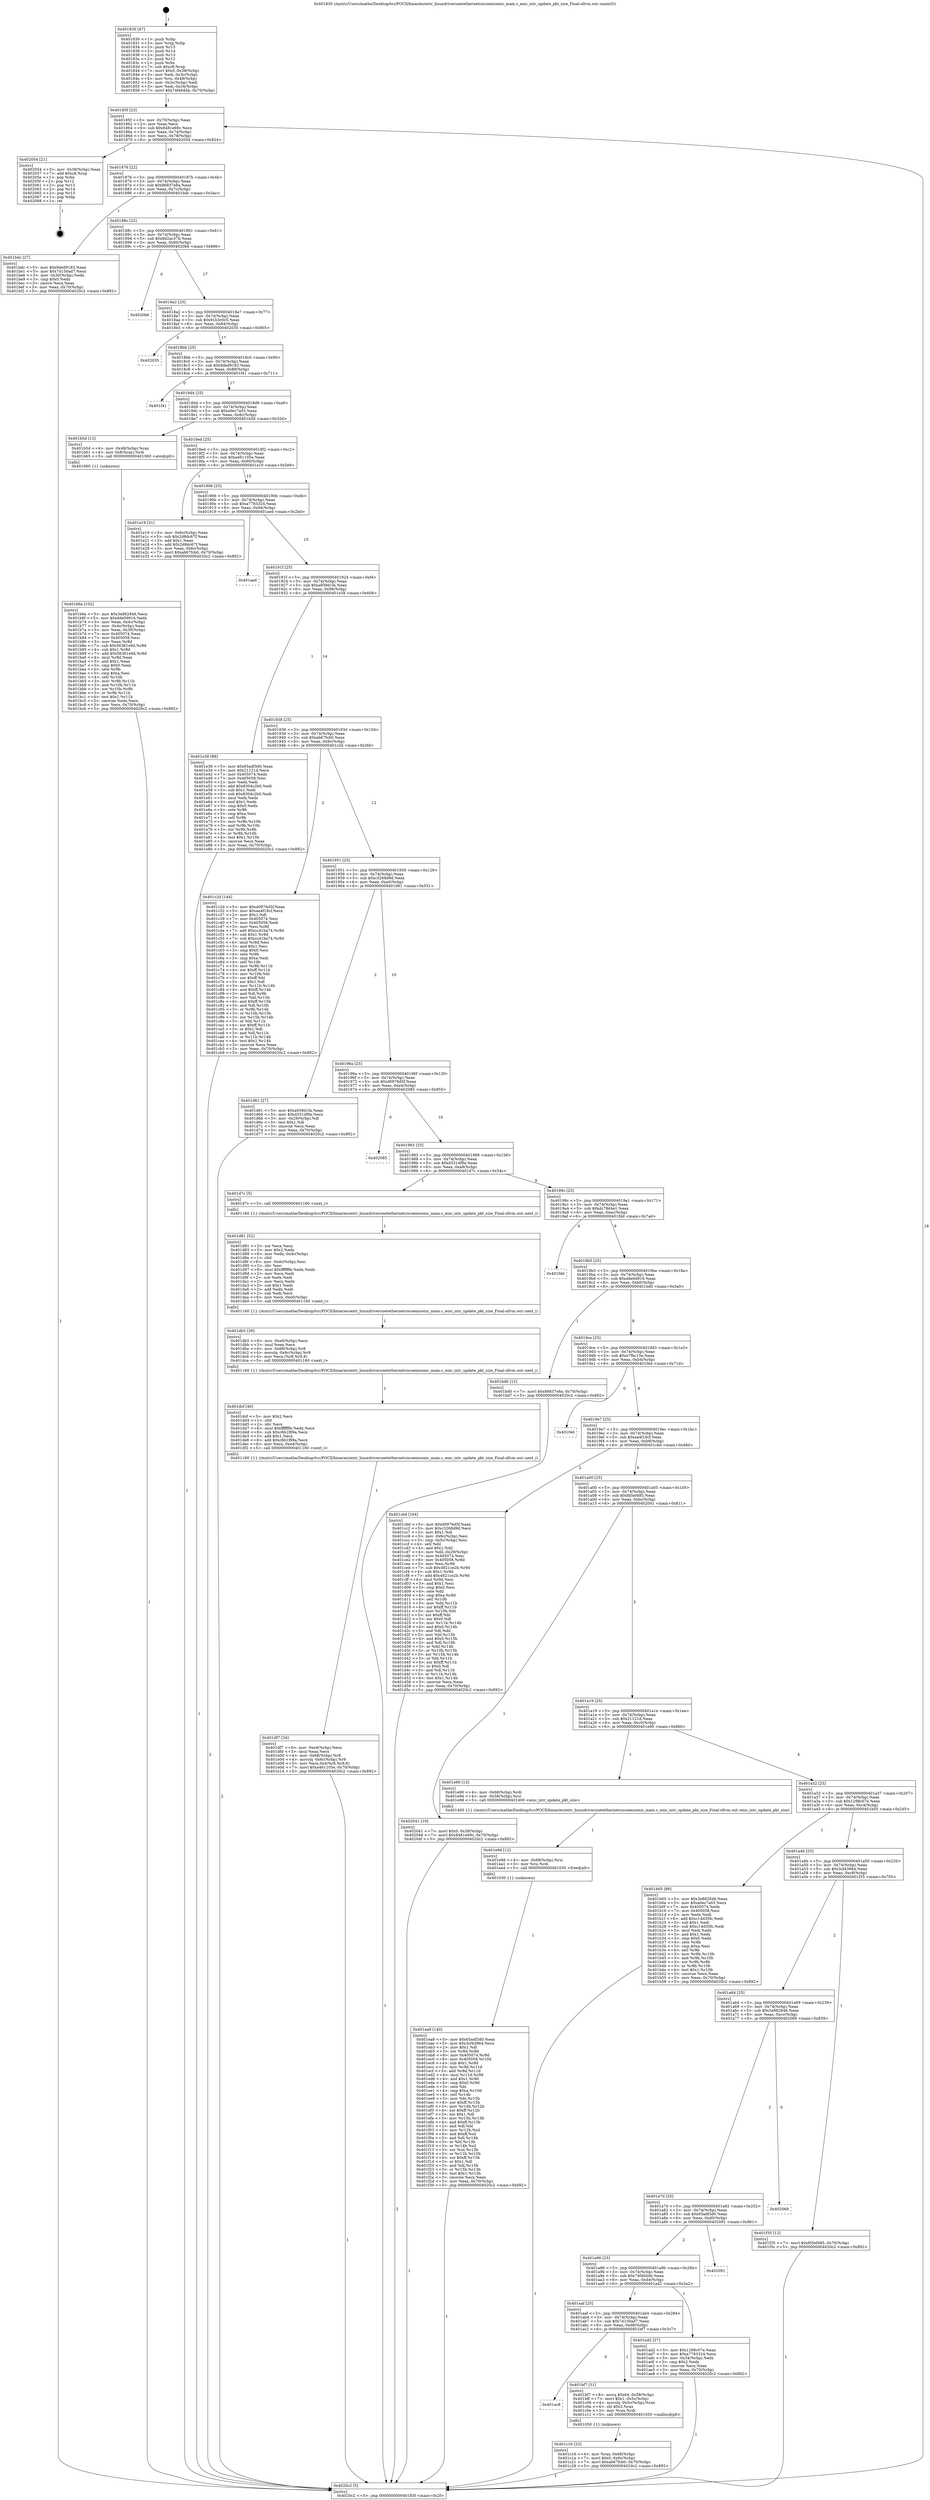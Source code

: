 digraph "0x401830" {
  label = "0x401830 (/mnt/c/Users/mathe/Desktop/tcc/POCII/binaries/extr_linuxdriversnetethernetciscoenicenic_main.c_enic_intr_update_pkt_size_Final-ollvm.out::main(0))"
  labelloc = "t"
  node[shape=record]

  Entry [label="",width=0.3,height=0.3,shape=circle,fillcolor=black,style=filled]
  "0x40185f" [label="{
     0x40185f [23]\l
     | [instrs]\l
     &nbsp;&nbsp;0x40185f \<+3\>: mov -0x70(%rbp),%eax\l
     &nbsp;&nbsp;0x401862 \<+2\>: mov %eax,%ecx\l
     &nbsp;&nbsp;0x401864 \<+6\>: sub $0x8481e69c,%ecx\l
     &nbsp;&nbsp;0x40186a \<+3\>: mov %eax,-0x74(%rbp)\l
     &nbsp;&nbsp;0x40186d \<+3\>: mov %ecx,-0x78(%rbp)\l
     &nbsp;&nbsp;0x401870 \<+6\>: je 0000000000402054 \<main+0x824\>\l
  }"]
  "0x402054" [label="{
     0x402054 [21]\l
     | [instrs]\l
     &nbsp;&nbsp;0x402054 \<+3\>: mov -0x38(%rbp),%eax\l
     &nbsp;&nbsp;0x402057 \<+7\>: add $0xc8,%rsp\l
     &nbsp;&nbsp;0x40205e \<+1\>: pop %rbx\l
     &nbsp;&nbsp;0x40205f \<+2\>: pop %r12\l
     &nbsp;&nbsp;0x402061 \<+2\>: pop %r13\l
     &nbsp;&nbsp;0x402063 \<+2\>: pop %r14\l
     &nbsp;&nbsp;0x402065 \<+2\>: pop %r15\l
     &nbsp;&nbsp;0x402067 \<+1\>: pop %rbp\l
     &nbsp;&nbsp;0x402068 \<+1\>: ret\l
  }"]
  "0x401876" [label="{
     0x401876 [22]\l
     | [instrs]\l
     &nbsp;&nbsp;0x401876 \<+5\>: jmp 000000000040187b \<main+0x4b\>\l
     &nbsp;&nbsp;0x40187b \<+3\>: mov -0x74(%rbp),%eax\l
     &nbsp;&nbsp;0x40187e \<+5\>: sub $0x86837e8a,%eax\l
     &nbsp;&nbsp;0x401883 \<+3\>: mov %eax,-0x7c(%rbp)\l
     &nbsp;&nbsp;0x401886 \<+6\>: je 0000000000401bdc \<main+0x3ac\>\l
  }"]
  Exit [label="",width=0.3,height=0.3,shape=circle,fillcolor=black,style=filled,peripheries=2]
  "0x401bdc" [label="{
     0x401bdc [27]\l
     | [instrs]\l
     &nbsp;&nbsp;0x401bdc \<+5\>: mov $0x9ded9183,%eax\l
     &nbsp;&nbsp;0x401be1 \<+5\>: mov $0x7d150ad7,%ecx\l
     &nbsp;&nbsp;0x401be6 \<+3\>: mov -0x30(%rbp),%edx\l
     &nbsp;&nbsp;0x401be9 \<+3\>: cmp $0x0,%edx\l
     &nbsp;&nbsp;0x401bec \<+3\>: cmove %ecx,%eax\l
     &nbsp;&nbsp;0x401bef \<+3\>: mov %eax,-0x70(%rbp)\l
     &nbsp;&nbsp;0x401bf2 \<+5\>: jmp 00000000004020c2 \<main+0x892\>\l
  }"]
  "0x40188c" [label="{
     0x40188c [22]\l
     | [instrs]\l
     &nbsp;&nbsp;0x40188c \<+5\>: jmp 0000000000401891 \<main+0x61\>\l
     &nbsp;&nbsp;0x401891 \<+3\>: mov -0x74(%rbp),%eax\l
     &nbsp;&nbsp;0x401894 \<+5\>: sub $0x8d2ac37b,%eax\l
     &nbsp;&nbsp;0x401899 \<+3\>: mov %eax,-0x80(%rbp)\l
     &nbsp;&nbsp;0x40189c \<+6\>: je 00000000004020b6 \<main+0x886\>\l
  }"]
  "0x401ea9" [label="{
     0x401ea9 [140]\l
     | [instrs]\l
     &nbsp;&nbsp;0x401ea9 \<+5\>: mov $0x65adf3d0,%eax\l
     &nbsp;&nbsp;0x401eae \<+5\>: mov $0x3cf43964,%ecx\l
     &nbsp;&nbsp;0x401eb3 \<+2\>: mov $0x1,%dl\l
     &nbsp;&nbsp;0x401eb5 \<+3\>: xor %r8d,%r8d\l
     &nbsp;&nbsp;0x401eb8 \<+8\>: mov 0x405074,%r9d\l
     &nbsp;&nbsp;0x401ec0 \<+8\>: mov 0x405058,%r10d\l
     &nbsp;&nbsp;0x401ec8 \<+4\>: sub $0x1,%r8d\l
     &nbsp;&nbsp;0x401ecc \<+3\>: mov %r9d,%r11d\l
     &nbsp;&nbsp;0x401ecf \<+3\>: add %r8d,%r11d\l
     &nbsp;&nbsp;0x401ed2 \<+4\>: imul %r11d,%r9d\l
     &nbsp;&nbsp;0x401ed6 \<+4\>: and $0x1,%r9d\l
     &nbsp;&nbsp;0x401eda \<+4\>: cmp $0x0,%r9d\l
     &nbsp;&nbsp;0x401ede \<+3\>: sete %bl\l
     &nbsp;&nbsp;0x401ee1 \<+4\>: cmp $0xa,%r10d\l
     &nbsp;&nbsp;0x401ee5 \<+4\>: setl %r14b\l
     &nbsp;&nbsp;0x401ee9 \<+3\>: mov %bl,%r15b\l
     &nbsp;&nbsp;0x401eec \<+4\>: xor $0xff,%r15b\l
     &nbsp;&nbsp;0x401ef0 \<+3\>: mov %r14b,%r12b\l
     &nbsp;&nbsp;0x401ef3 \<+4\>: xor $0xff,%r12b\l
     &nbsp;&nbsp;0x401ef7 \<+3\>: xor $0x1,%dl\l
     &nbsp;&nbsp;0x401efa \<+3\>: mov %r15b,%r13b\l
     &nbsp;&nbsp;0x401efd \<+4\>: and $0xff,%r13b\l
     &nbsp;&nbsp;0x401f01 \<+2\>: and %dl,%bl\l
     &nbsp;&nbsp;0x401f03 \<+3\>: mov %r12b,%sil\l
     &nbsp;&nbsp;0x401f06 \<+4\>: and $0xff,%sil\l
     &nbsp;&nbsp;0x401f0a \<+3\>: and %dl,%r14b\l
     &nbsp;&nbsp;0x401f0d \<+3\>: or %bl,%r13b\l
     &nbsp;&nbsp;0x401f10 \<+3\>: or %r14b,%sil\l
     &nbsp;&nbsp;0x401f13 \<+3\>: xor %sil,%r13b\l
     &nbsp;&nbsp;0x401f16 \<+3\>: or %r12b,%r15b\l
     &nbsp;&nbsp;0x401f19 \<+4\>: xor $0xff,%r15b\l
     &nbsp;&nbsp;0x401f1d \<+3\>: or $0x1,%dl\l
     &nbsp;&nbsp;0x401f20 \<+3\>: and %dl,%r15b\l
     &nbsp;&nbsp;0x401f23 \<+3\>: or %r15b,%r13b\l
     &nbsp;&nbsp;0x401f26 \<+4\>: test $0x1,%r13b\l
     &nbsp;&nbsp;0x401f2a \<+3\>: cmovne %ecx,%eax\l
     &nbsp;&nbsp;0x401f2d \<+3\>: mov %eax,-0x70(%rbp)\l
     &nbsp;&nbsp;0x401f30 \<+5\>: jmp 00000000004020c2 \<main+0x892\>\l
  }"]
  "0x4020b6" [label="{
     0x4020b6\l
  }", style=dashed]
  "0x4018a2" [label="{
     0x4018a2 [25]\l
     | [instrs]\l
     &nbsp;&nbsp;0x4018a2 \<+5\>: jmp 00000000004018a7 \<main+0x77\>\l
     &nbsp;&nbsp;0x4018a7 \<+3\>: mov -0x74(%rbp),%eax\l
     &nbsp;&nbsp;0x4018aa \<+5\>: sub $0x91b3c0c5,%eax\l
     &nbsp;&nbsp;0x4018af \<+6\>: mov %eax,-0x84(%rbp)\l
     &nbsp;&nbsp;0x4018b5 \<+6\>: je 0000000000402035 \<main+0x805\>\l
  }"]
  "0x401e9d" [label="{
     0x401e9d [12]\l
     | [instrs]\l
     &nbsp;&nbsp;0x401e9d \<+4\>: mov -0x68(%rbp),%rsi\l
     &nbsp;&nbsp;0x401ea1 \<+3\>: mov %rsi,%rdi\l
     &nbsp;&nbsp;0x401ea4 \<+5\>: call 0000000000401030 \<free@plt\>\l
     | [calls]\l
     &nbsp;&nbsp;0x401030 \{1\} (unknown)\l
  }"]
  "0x402035" [label="{
     0x402035\l
  }", style=dashed]
  "0x4018bb" [label="{
     0x4018bb [25]\l
     | [instrs]\l
     &nbsp;&nbsp;0x4018bb \<+5\>: jmp 00000000004018c0 \<main+0x90\>\l
     &nbsp;&nbsp;0x4018c0 \<+3\>: mov -0x74(%rbp),%eax\l
     &nbsp;&nbsp;0x4018c3 \<+5\>: sub $0x9ded9183,%eax\l
     &nbsp;&nbsp;0x4018c8 \<+6\>: mov %eax,-0x88(%rbp)\l
     &nbsp;&nbsp;0x4018ce \<+6\>: je 0000000000401f41 \<main+0x711\>\l
  }"]
  "0x401df7" [label="{
     0x401df7 [34]\l
     | [instrs]\l
     &nbsp;&nbsp;0x401df7 \<+6\>: mov -0xe4(%rbp),%ecx\l
     &nbsp;&nbsp;0x401dfd \<+3\>: imul %eax,%ecx\l
     &nbsp;&nbsp;0x401e00 \<+4\>: mov -0x68(%rbp),%r8\l
     &nbsp;&nbsp;0x401e04 \<+4\>: movslq -0x6c(%rbp),%r9\l
     &nbsp;&nbsp;0x401e08 \<+5\>: mov %ecx,0x4(%r8,%r9,8)\l
     &nbsp;&nbsp;0x401e0d \<+7\>: movl $0xa461105e,-0x70(%rbp)\l
     &nbsp;&nbsp;0x401e14 \<+5\>: jmp 00000000004020c2 \<main+0x892\>\l
  }"]
  "0x401f41" [label="{
     0x401f41\l
  }", style=dashed]
  "0x4018d4" [label="{
     0x4018d4 [25]\l
     | [instrs]\l
     &nbsp;&nbsp;0x4018d4 \<+5\>: jmp 00000000004018d9 \<main+0xa9\>\l
     &nbsp;&nbsp;0x4018d9 \<+3\>: mov -0x74(%rbp),%eax\l
     &nbsp;&nbsp;0x4018dc \<+5\>: sub $0xa0ec7a03,%eax\l
     &nbsp;&nbsp;0x4018e1 \<+6\>: mov %eax,-0x8c(%rbp)\l
     &nbsp;&nbsp;0x4018e7 \<+6\>: je 0000000000401b5d \<main+0x32d\>\l
  }"]
  "0x401dcf" [label="{
     0x401dcf [40]\l
     | [instrs]\l
     &nbsp;&nbsp;0x401dcf \<+5\>: mov $0x2,%ecx\l
     &nbsp;&nbsp;0x401dd4 \<+1\>: cltd\l
     &nbsp;&nbsp;0x401dd5 \<+2\>: idiv %ecx\l
     &nbsp;&nbsp;0x401dd7 \<+6\>: imul $0xfffffffe,%edx,%ecx\l
     &nbsp;&nbsp;0x401ddd \<+6\>: sub $0xc6b1f89a,%ecx\l
     &nbsp;&nbsp;0x401de3 \<+3\>: add $0x1,%ecx\l
     &nbsp;&nbsp;0x401de6 \<+6\>: add $0xc6b1f89a,%ecx\l
     &nbsp;&nbsp;0x401dec \<+6\>: mov %ecx,-0xe4(%rbp)\l
     &nbsp;&nbsp;0x401df2 \<+5\>: call 0000000000401160 \<next_i\>\l
     | [calls]\l
     &nbsp;&nbsp;0x401160 \{1\} (/mnt/c/Users/mathe/Desktop/tcc/POCII/binaries/extr_linuxdriversnetethernetciscoenicenic_main.c_enic_intr_update_pkt_size_Final-ollvm.out::next_i)\l
  }"]
  "0x401b5d" [label="{
     0x401b5d [13]\l
     | [instrs]\l
     &nbsp;&nbsp;0x401b5d \<+4\>: mov -0x48(%rbp),%rax\l
     &nbsp;&nbsp;0x401b61 \<+4\>: mov 0x8(%rax),%rdi\l
     &nbsp;&nbsp;0x401b65 \<+5\>: call 0000000000401060 \<atoi@plt\>\l
     | [calls]\l
     &nbsp;&nbsp;0x401060 \{1\} (unknown)\l
  }"]
  "0x4018ed" [label="{
     0x4018ed [25]\l
     | [instrs]\l
     &nbsp;&nbsp;0x4018ed \<+5\>: jmp 00000000004018f2 \<main+0xc2\>\l
     &nbsp;&nbsp;0x4018f2 \<+3\>: mov -0x74(%rbp),%eax\l
     &nbsp;&nbsp;0x4018f5 \<+5\>: sub $0xa461105e,%eax\l
     &nbsp;&nbsp;0x4018fa \<+6\>: mov %eax,-0x90(%rbp)\l
     &nbsp;&nbsp;0x401900 \<+6\>: je 0000000000401e19 \<main+0x5e9\>\l
  }"]
  "0x401db5" [label="{
     0x401db5 [26]\l
     | [instrs]\l
     &nbsp;&nbsp;0x401db5 \<+6\>: mov -0xe0(%rbp),%ecx\l
     &nbsp;&nbsp;0x401dbb \<+3\>: imul %eax,%ecx\l
     &nbsp;&nbsp;0x401dbe \<+4\>: mov -0x68(%rbp),%r8\l
     &nbsp;&nbsp;0x401dc2 \<+4\>: movslq -0x6c(%rbp),%r9\l
     &nbsp;&nbsp;0x401dc6 \<+4\>: mov %ecx,(%r8,%r9,8)\l
     &nbsp;&nbsp;0x401dca \<+5\>: call 0000000000401160 \<next_i\>\l
     | [calls]\l
     &nbsp;&nbsp;0x401160 \{1\} (/mnt/c/Users/mathe/Desktop/tcc/POCII/binaries/extr_linuxdriversnetethernetciscoenicenic_main.c_enic_intr_update_pkt_size_Final-ollvm.out::next_i)\l
  }"]
  "0x401e19" [label="{
     0x401e19 [31]\l
     | [instrs]\l
     &nbsp;&nbsp;0x401e19 \<+3\>: mov -0x6c(%rbp),%eax\l
     &nbsp;&nbsp;0x401e1c \<+5\>: sub $0x2d8dc67f,%eax\l
     &nbsp;&nbsp;0x401e21 \<+3\>: add $0x1,%eax\l
     &nbsp;&nbsp;0x401e24 \<+5\>: add $0x2d8dc67f,%eax\l
     &nbsp;&nbsp;0x401e29 \<+3\>: mov %eax,-0x6c(%rbp)\l
     &nbsp;&nbsp;0x401e2c \<+7\>: movl $0xab67fcb0,-0x70(%rbp)\l
     &nbsp;&nbsp;0x401e33 \<+5\>: jmp 00000000004020c2 \<main+0x892\>\l
  }"]
  "0x401906" [label="{
     0x401906 [25]\l
     | [instrs]\l
     &nbsp;&nbsp;0x401906 \<+5\>: jmp 000000000040190b \<main+0xdb\>\l
     &nbsp;&nbsp;0x40190b \<+3\>: mov -0x74(%rbp),%eax\l
     &nbsp;&nbsp;0x40190e \<+5\>: sub $0xa7783324,%eax\l
     &nbsp;&nbsp;0x401913 \<+6\>: mov %eax,-0x94(%rbp)\l
     &nbsp;&nbsp;0x401919 \<+6\>: je 0000000000401aed \<main+0x2bd\>\l
  }"]
  "0x401d81" [label="{
     0x401d81 [52]\l
     | [instrs]\l
     &nbsp;&nbsp;0x401d81 \<+2\>: xor %ecx,%ecx\l
     &nbsp;&nbsp;0x401d83 \<+5\>: mov $0x2,%edx\l
     &nbsp;&nbsp;0x401d88 \<+6\>: mov %edx,-0xdc(%rbp)\l
     &nbsp;&nbsp;0x401d8e \<+1\>: cltd\l
     &nbsp;&nbsp;0x401d8f \<+6\>: mov -0xdc(%rbp),%esi\l
     &nbsp;&nbsp;0x401d95 \<+2\>: idiv %esi\l
     &nbsp;&nbsp;0x401d97 \<+6\>: imul $0xfffffffe,%edx,%edx\l
     &nbsp;&nbsp;0x401d9d \<+2\>: mov %ecx,%edi\l
     &nbsp;&nbsp;0x401d9f \<+2\>: sub %edx,%edi\l
     &nbsp;&nbsp;0x401da1 \<+2\>: mov %ecx,%edx\l
     &nbsp;&nbsp;0x401da3 \<+3\>: sub $0x1,%edx\l
     &nbsp;&nbsp;0x401da6 \<+2\>: add %edx,%edi\l
     &nbsp;&nbsp;0x401da8 \<+2\>: sub %edi,%ecx\l
     &nbsp;&nbsp;0x401daa \<+6\>: mov %ecx,-0xe0(%rbp)\l
     &nbsp;&nbsp;0x401db0 \<+5\>: call 0000000000401160 \<next_i\>\l
     | [calls]\l
     &nbsp;&nbsp;0x401160 \{1\} (/mnt/c/Users/mathe/Desktop/tcc/POCII/binaries/extr_linuxdriversnetethernetciscoenicenic_main.c_enic_intr_update_pkt_size_Final-ollvm.out::next_i)\l
  }"]
  "0x401aed" [label="{
     0x401aed\l
  }", style=dashed]
  "0x40191f" [label="{
     0x40191f [25]\l
     | [instrs]\l
     &nbsp;&nbsp;0x40191f \<+5\>: jmp 0000000000401924 \<main+0xf4\>\l
     &nbsp;&nbsp;0x401924 \<+3\>: mov -0x74(%rbp),%eax\l
     &nbsp;&nbsp;0x401927 \<+5\>: sub $0xa939d1fa,%eax\l
     &nbsp;&nbsp;0x40192c \<+6\>: mov %eax,-0x98(%rbp)\l
     &nbsp;&nbsp;0x401932 \<+6\>: je 0000000000401e38 \<main+0x608\>\l
  }"]
  "0x401c16" [label="{
     0x401c16 [23]\l
     | [instrs]\l
     &nbsp;&nbsp;0x401c16 \<+4\>: mov %rax,-0x68(%rbp)\l
     &nbsp;&nbsp;0x401c1a \<+7\>: movl $0x0,-0x6c(%rbp)\l
     &nbsp;&nbsp;0x401c21 \<+7\>: movl $0xab67fcb0,-0x70(%rbp)\l
     &nbsp;&nbsp;0x401c28 \<+5\>: jmp 00000000004020c2 \<main+0x892\>\l
  }"]
  "0x401e38" [label="{
     0x401e38 [88]\l
     | [instrs]\l
     &nbsp;&nbsp;0x401e38 \<+5\>: mov $0x65adf3d0,%eax\l
     &nbsp;&nbsp;0x401e3d \<+5\>: mov $0x21121d,%ecx\l
     &nbsp;&nbsp;0x401e42 \<+7\>: mov 0x405074,%edx\l
     &nbsp;&nbsp;0x401e49 \<+7\>: mov 0x405058,%esi\l
     &nbsp;&nbsp;0x401e50 \<+2\>: mov %edx,%edi\l
     &nbsp;&nbsp;0x401e52 \<+6\>: add $0x8304c2b0,%edi\l
     &nbsp;&nbsp;0x401e58 \<+3\>: sub $0x1,%edi\l
     &nbsp;&nbsp;0x401e5b \<+6\>: sub $0x8304c2b0,%edi\l
     &nbsp;&nbsp;0x401e61 \<+3\>: imul %edi,%edx\l
     &nbsp;&nbsp;0x401e64 \<+3\>: and $0x1,%edx\l
     &nbsp;&nbsp;0x401e67 \<+3\>: cmp $0x0,%edx\l
     &nbsp;&nbsp;0x401e6a \<+4\>: sete %r8b\l
     &nbsp;&nbsp;0x401e6e \<+3\>: cmp $0xa,%esi\l
     &nbsp;&nbsp;0x401e71 \<+4\>: setl %r9b\l
     &nbsp;&nbsp;0x401e75 \<+3\>: mov %r8b,%r10b\l
     &nbsp;&nbsp;0x401e78 \<+3\>: and %r9b,%r10b\l
     &nbsp;&nbsp;0x401e7b \<+3\>: xor %r9b,%r8b\l
     &nbsp;&nbsp;0x401e7e \<+3\>: or %r8b,%r10b\l
     &nbsp;&nbsp;0x401e81 \<+4\>: test $0x1,%r10b\l
     &nbsp;&nbsp;0x401e85 \<+3\>: cmovne %ecx,%eax\l
     &nbsp;&nbsp;0x401e88 \<+3\>: mov %eax,-0x70(%rbp)\l
     &nbsp;&nbsp;0x401e8b \<+5\>: jmp 00000000004020c2 \<main+0x892\>\l
  }"]
  "0x401938" [label="{
     0x401938 [25]\l
     | [instrs]\l
     &nbsp;&nbsp;0x401938 \<+5\>: jmp 000000000040193d \<main+0x10d\>\l
     &nbsp;&nbsp;0x40193d \<+3\>: mov -0x74(%rbp),%eax\l
     &nbsp;&nbsp;0x401940 \<+5\>: sub $0xab67fcb0,%eax\l
     &nbsp;&nbsp;0x401945 \<+6\>: mov %eax,-0x9c(%rbp)\l
     &nbsp;&nbsp;0x40194b \<+6\>: je 0000000000401c2d \<main+0x3fd\>\l
  }"]
  "0x401ac8" [label="{
     0x401ac8\l
  }", style=dashed]
  "0x401c2d" [label="{
     0x401c2d [144]\l
     | [instrs]\l
     &nbsp;&nbsp;0x401c2d \<+5\>: mov $0xd0976d5f,%eax\l
     &nbsp;&nbsp;0x401c32 \<+5\>: mov $0xea4f18cf,%ecx\l
     &nbsp;&nbsp;0x401c37 \<+2\>: mov $0x1,%dl\l
     &nbsp;&nbsp;0x401c39 \<+7\>: mov 0x405074,%esi\l
     &nbsp;&nbsp;0x401c40 \<+7\>: mov 0x405058,%edi\l
     &nbsp;&nbsp;0x401c47 \<+3\>: mov %esi,%r8d\l
     &nbsp;&nbsp;0x401c4a \<+7\>: add $0xccd1ba74,%r8d\l
     &nbsp;&nbsp;0x401c51 \<+4\>: sub $0x1,%r8d\l
     &nbsp;&nbsp;0x401c55 \<+7\>: sub $0xccd1ba74,%r8d\l
     &nbsp;&nbsp;0x401c5c \<+4\>: imul %r8d,%esi\l
     &nbsp;&nbsp;0x401c60 \<+3\>: and $0x1,%esi\l
     &nbsp;&nbsp;0x401c63 \<+3\>: cmp $0x0,%esi\l
     &nbsp;&nbsp;0x401c66 \<+4\>: sete %r9b\l
     &nbsp;&nbsp;0x401c6a \<+3\>: cmp $0xa,%edi\l
     &nbsp;&nbsp;0x401c6d \<+4\>: setl %r10b\l
     &nbsp;&nbsp;0x401c71 \<+3\>: mov %r9b,%r11b\l
     &nbsp;&nbsp;0x401c74 \<+4\>: xor $0xff,%r11b\l
     &nbsp;&nbsp;0x401c78 \<+3\>: mov %r10b,%bl\l
     &nbsp;&nbsp;0x401c7b \<+3\>: xor $0xff,%bl\l
     &nbsp;&nbsp;0x401c7e \<+3\>: xor $0x1,%dl\l
     &nbsp;&nbsp;0x401c81 \<+3\>: mov %r11b,%r14b\l
     &nbsp;&nbsp;0x401c84 \<+4\>: and $0xff,%r14b\l
     &nbsp;&nbsp;0x401c88 \<+3\>: and %dl,%r9b\l
     &nbsp;&nbsp;0x401c8b \<+3\>: mov %bl,%r15b\l
     &nbsp;&nbsp;0x401c8e \<+4\>: and $0xff,%r15b\l
     &nbsp;&nbsp;0x401c92 \<+3\>: and %dl,%r10b\l
     &nbsp;&nbsp;0x401c95 \<+3\>: or %r9b,%r14b\l
     &nbsp;&nbsp;0x401c98 \<+3\>: or %r10b,%r15b\l
     &nbsp;&nbsp;0x401c9b \<+3\>: xor %r15b,%r14b\l
     &nbsp;&nbsp;0x401c9e \<+3\>: or %bl,%r11b\l
     &nbsp;&nbsp;0x401ca1 \<+4\>: xor $0xff,%r11b\l
     &nbsp;&nbsp;0x401ca5 \<+3\>: or $0x1,%dl\l
     &nbsp;&nbsp;0x401ca8 \<+3\>: and %dl,%r11b\l
     &nbsp;&nbsp;0x401cab \<+3\>: or %r11b,%r14b\l
     &nbsp;&nbsp;0x401cae \<+4\>: test $0x1,%r14b\l
     &nbsp;&nbsp;0x401cb2 \<+3\>: cmovne %ecx,%eax\l
     &nbsp;&nbsp;0x401cb5 \<+3\>: mov %eax,-0x70(%rbp)\l
     &nbsp;&nbsp;0x401cb8 \<+5\>: jmp 00000000004020c2 \<main+0x892\>\l
  }"]
  "0x401951" [label="{
     0x401951 [25]\l
     | [instrs]\l
     &nbsp;&nbsp;0x401951 \<+5\>: jmp 0000000000401956 \<main+0x126\>\l
     &nbsp;&nbsp;0x401956 \<+3\>: mov -0x74(%rbp),%eax\l
     &nbsp;&nbsp;0x401959 \<+5\>: sub $0xc3268d9d,%eax\l
     &nbsp;&nbsp;0x40195e \<+6\>: mov %eax,-0xa0(%rbp)\l
     &nbsp;&nbsp;0x401964 \<+6\>: je 0000000000401d61 \<main+0x531\>\l
  }"]
  "0x401bf7" [label="{
     0x401bf7 [31]\l
     | [instrs]\l
     &nbsp;&nbsp;0x401bf7 \<+8\>: movq $0x64,-0x58(%rbp)\l
     &nbsp;&nbsp;0x401bff \<+7\>: movl $0x1,-0x5c(%rbp)\l
     &nbsp;&nbsp;0x401c06 \<+4\>: movslq -0x5c(%rbp),%rax\l
     &nbsp;&nbsp;0x401c0a \<+4\>: shl $0x3,%rax\l
     &nbsp;&nbsp;0x401c0e \<+3\>: mov %rax,%rdi\l
     &nbsp;&nbsp;0x401c11 \<+5\>: call 0000000000401050 \<malloc@plt\>\l
     | [calls]\l
     &nbsp;&nbsp;0x401050 \{1\} (unknown)\l
  }"]
  "0x401d61" [label="{
     0x401d61 [27]\l
     | [instrs]\l
     &nbsp;&nbsp;0x401d61 \<+5\>: mov $0xa939d1fa,%eax\l
     &nbsp;&nbsp;0x401d66 \<+5\>: mov $0xd331df9a,%ecx\l
     &nbsp;&nbsp;0x401d6b \<+3\>: mov -0x29(%rbp),%dl\l
     &nbsp;&nbsp;0x401d6e \<+3\>: test $0x1,%dl\l
     &nbsp;&nbsp;0x401d71 \<+3\>: cmovne %ecx,%eax\l
     &nbsp;&nbsp;0x401d74 \<+3\>: mov %eax,-0x70(%rbp)\l
     &nbsp;&nbsp;0x401d77 \<+5\>: jmp 00000000004020c2 \<main+0x892\>\l
  }"]
  "0x40196a" [label="{
     0x40196a [25]\l
     | [instrs]\l
     &nbsp;&nbsp;0x40196a \<+5\>: jmp 000000000040196f \<main+0x13f\>\l
     &nbsp;&nbsp;0x40196f \<+3\>: mov -0x74(%rbp),%eax\l
     &nbsp;&nbsp;0x401972 \<+5\>: sub $0xd0976d5f,%eax\l
     &nbsp;&nbsp;0x401977 \<+6\>: mov %eax,-0xa4(%rbp)\l
     &nbsp;&nbsp;0x40197d \<+6\>: je 0000000000402085 \<main+0x855\>\l
  }"]
  "0x401b6a" [label="{
     0x401b6a [102]\l
     | [instrs]\l
     &nbsp;&nbsp;0x401b6a \<+5\>: mov $0x3e882846,%ecx\l
     &nbsp;&nbsp;0x401b6f \<+5\>: mov $0xdde0d916,%edx\l
     &nbsp;&nbsp;0x401b74 \<+3\>: mov %eax,-0x4c(%rbp)\l
     &nbsp;&nbsp;0x401b77 \<+3\>: mov -0x4c(%rbp),%eax\l
     &nbsp;&nbsp;0x401b7a \<+3\>: mov %eax,-0x30(%rbp)\l
     &nbsp;&nbsp;0x401b7d \<+7\>: mov 0x405074,%eax\l
     &nbsp;&nbsp;0x401b84 \<+7\>: mov 0x405058,%esi\l
     &nbsp;&nbsp;0x401b8b \<+3\>: mov %eax,%r8d\l
     &nbsp;&nbsp;0x401b8e \<+7\>: sub $0x56361e9d,%r8d\l
     &nbsp;&nbsp;0x401b95 \<+4\>: sub $0x1,%r8d\l
     &nbsp;&nbsp;0x401b99 \<+7\>: add $0x56361e9d,%r8d\l
     &nbsp;&nbsp;0x401ba0 \<+4\>: imul %r8d,%eax\l
     &nbsp;&nbsp;0x401ba4 \<+3\>: and $0x1,%eax\l
     &nbsp;&nbsp;0x401ba7 \<+3\>: cmp $0x0,%eax\l
     &nbsp;&nbsp;0x401baa \<+4\>: sete %r9b\l
     &nbsp;&nbsp;0x401bae \<+3\>: cmp $0xa,%esi\l
     &nbsp;&nbsp;0x401bb1 \<+4\>: setl %r10b\l
     &nbsp;&nbsp;0x401bb5 \<+3\>: mov %r9b,%r11b\l
     &nbsp;&nbsp;0x401bb8 \<+3\>: and %r10b,%r11b\l
     &nbsp;&nbsp;0x401bbb \<+3\>: xor %r10b,%r9b\l
     &nbsp;&nbsp;0x401bbe \<+3\>: or %r9b,%r11b\l
     &nbsp;&nbsp;0x401bc1 \<+4\>: test $0x1,%r11b\l
     &nbsp;&nbsp;0x401bc5 \<+3\>: cmovne %edx,%ecx\l
     &nbsp;&nbsp;0x401bc8 \<+3\>: mov %ecx,-0x70(%rbp)\l
     &nbsp;&nbsp;0x401bcb \<+5\>: jmp 00000000004020c2 \<main+0x892\>\l
  }"]
  "0x402085" [label="{
     0x402085\l
  }", style=dashed]
  "0x401983" [label="{
     0x401983 [25]\l
     | [instrs]\l
     &nbsp;&nbsp;0x401983 \<+5\>: jmp 0000000000401988 \<main+0x158\>\l
     &nbsp;&nbsp;0x401988 \<+3\>: mov -0x74(%rbp),%eax\l
     &nbsp;&nbsp;0x40198b \<+5\>: sub $0xd331df9a,%eax\l
     &nbsp;&nbsp;0x401990 \<+6\>: mov %eax,-0xa8(%rbp)\l
     &nbsp;&nbsp;0x401996 \<+6\>: je 0000000000401d7c \<main+0x54c\>\l
  }"]
  "0x401830" [label="{
     0x401830 [47]\l
     | [instrs]\l
     &nbsp;&nbsp;0x401830 \<+1\>: push %rbp\l
     &nbsp;&nbsp;0x401831 \<+3\>: mov %rsp,%rbp\l
     &nbsp;&nbsp;0x401834 \<+2\>: push %r15\l
     &nbsp;&nbsp;0x401836 \<+2\>: push %r14\l
     &nbsp;&nbsp;0x401838 \<+2\>: push %r13\l
     &nbsp;&nbsp;0x40183a \<+2\>: push %r12\l
     &nbsp;&nbsp;0x40183c \<+1\>: push %rbx\l
     &nbsp;&nbsp;0x40183d \<+7\>: sub $0xc8,%rsp\l
     &nbsp;&nbsp;0x401844 \<+7\>: movl $0x0,-0x38(%rbp)\l
     &nbsp;&nbsp;0x40184b \<+3\>: mov %edi,-0x3c(%rbp)\l
     &nbsp;&nbsp;0x40184e \<+4\>: mov %rsi,-0x48(%rbp)\l
     &nbsp;&nbsp;0x401852 \<+3\>: mov -0x3c(%rbp),%edi\l
     &nbsp;&nbsp;0x401855 \<+3\>: mov %edi,-0x34(%rbp)\l
     &nbsp;&nbsp;0x401858 \<+7\>: movl $0x74f46d4b,-0x70(%rbp)\l
  }"]
  "0x401d7c" [label="{
     0x401d7c [5]\l
     | [instrs]\l
     &nbsp;&nbsp;0x401d7c \<+5\>: call 0000000000401160 \<next_i\>\l
     | [calls]\l
     &nbsp;&nbsp;0x401160 \{1\} (/mnt/c/Users/mathe/Desktop/tcc/POCII/binaries/extr_linuxdriversnetethernetciscoenicenic_main.c_enic_intr_update_pkt_size_Final-ollvm.out::next_i)\l
  }"]
  "0x40199c" [label="{
     0x40199c [25]\l
     | [instrs]\l
     &nbsp;&nbsp;0x40199c \<+5\>: jmp 00000000004019a1 \<main+0x171\>\l
     &nbsp;&nbsp;0x4019a1 \<+3\>: mov -0x74(%rbp),%eax\l
     &nbsp;&nbsp;0x4019a4 \<+5\>: sub $0xdc78d4e1,%eax\l
     &nbsp;&nbsp;0x4019a9 \<+6\>: mov %eax,-0xac(%rbp)\l
     &nbsp;&nbsp;0x4019af \<+6\>: je 0000000000401fdd \<main+0x7ad\>\l
  }"]
  "0x4020c2" [label="{
     0x4020c2 [5]\l
     | [instrs]\l
     &nbsp;&nbsp;0x4020c2 \<+5\>: jmp 000000000040185f \<main+0x2f\>\l
  }"]
  "0x401fdd" [label="{
     0x401fdd\l
  }", style=dashed]
  "0x4019b5" [label="{
     0x4019b5 [25]\l
     | [instrs]\l
     &nbsp;&nbsp;0x4019b5 \<+5\>: jmp 00000000004019ba \<main+0x18a\>\l
     &nbsp;&nbsp;0x4019ba \<+3\>: mov -0x74(%rbp),%eax\l
     &nbsp;&nbsp;0x4019bd \<+5\>: sub $0xdde0d916,%eax\l
     &nbsp;&nbsp;0x4019c2 \<+6\>: mov %eax,-0xb0(%rbp)\l
     &nbsp;&nbsp;0x4019c8 \<+6\>: je 0000000000401bd0 \<main+0x3a0\>\l
  }"]
  "0x401aaf" [label="{
     0x401aaf [25]\l
     | [instrs]\l
     &nbsp;&nbsp;0x401aaf \<+5\>: jmp 0000000000401ab4 \<main+0x284\>\l
     &nbsp;&nbsp;0x401ab4 \<+3\>: mov -0x74(%rbp),%eax\l
     &nbsp;&nbsp;0x401ab7 \<+5\>: sub $0x7d150ad7,%eax\l
     &nbsp;&nbsp;0x401abc \<+6\>: mov %eax,-0xd8(%rbp)\l
     &nbsp;&nbsp;0x401ac2 \<+6\>: je 0000000000401bf7 \<main+0x3c7\>\l
  }"]
  "0x401bd0" [label="{
     0x401bd0 [12]\l
     | [instrs]\l
     &nbsp;&nbsp;0x401bd0 \<+7\>: movl $0x86837e8a,-0x70(%rbp)\l
     &nbsp;&nbsp;0x401bd7 \<+5\>: jmp 00000000004020c2 \<main+0x892\>\l
  }"]
  "0x4019ce" [label="{
     0x4019ce [25]\l
     | [instrs]\l
     &nbsp;&nbsp;0x4019ce \<+5\>: jmp 00000000004019d3 \<main+0x1a3\>\l
     &nbsp;&nbsp;0x4019d3 \<+3\>: mov -0x74(%rbp),%eax\l
     &nbsp;&nbsp;0x4019d6 \<+5\>: sub $0xe7fbc15e,%eax\l
     &nbsp;&nbsp;0x4019db \<+6\>: mov %eax,-0xb4(%rbp)\l
     &nbsp;&nbsp;0x4019e1 \<+6\>: je 0000000000401f4d \<main+0x71d\>\l
  }"]
  "0x401ad2" [label="{
     0x401ad2 [27]\l
     | [instrs]\l
     &nbsp;&nbsp;0x401ad2 \<+5\>: mov $0x1298c07e,%eax\l
     &nbsp;&nbsp;0x401ad7 \<+5\>: mov $0xa7783324,%ecx\l
     &nbsp;&nbsp;0x401adc \<+3\>: mov -0x34(%rbp),%edx\l
     &nbsp;&nbsp;0x401adf \<+3\>: cmp $0x2,%edx\l
     &nbsp;&nbsp;0x401ae2 \<+3\>: cmovne %ecx,%eax\l
     &nbsp;&nbsp;0x401ae5 \<+3\>: mov %eax,-0x70(%rbp)\l
     &nbsp;&nbsp;0x401ae8 \<+5\>: jmp 00000000004020c2 \<main+0x892\>\l
  }"]
  "0x401f4d" [label="{
     0x401f4d\l
  }", style=dashed]
  "0x4019e7" [label="{
     0x4019e7 [25]\l
     | [instrs]\l
     &nbsp;&nbsp;0x4019e7 \<+5\>: jmp 00000000004019ec \<main+0x1bc\>\l
     &nbsp;&nbsp;0x4019ec \<+3\>: mov -0x74(%rbp),%eax\l
     &nbsp;&nbsp;0x4019ef \<+5\>: sub $0xea4f18cf,%eax\l
     &nbsp;&nbsp;0x4019f4 \<+6\>: mov %eax,-0xb8(%rbp)\l
     &nbsp;&nbsp;0x4019fa \<+6\>: je 0000000000401cbd \<main+0x48d\>\l
  }"]
  "0x401a96" [label="{
     0x401a96 [25]\l
     | [instrs]\l
     &nbsp;&nbsp;0x401a96 \<+5\>: jmp 0000000000401a9b \<main+0x26b\>\l
     &nbsp;&nbsp;0x401a9b \<+3\>: mov -0x74(%rbp),%eax\l
     &nbsp;&nbsp;0x401a9e \<+5\>: sub $0x74f46d4b,%eax\l
     &nbsp;&nbsp;0x401aa3 \<+6\>: mov %eax,-0xd4(%rbp)\l
     &nbsp;&nbsp;0x401aa9 \<+6\>: je 0000000000401ad2 \<main+0x2a2\>\l
  }"]
  "0x401cbd" [label="{
     0x401cbd [164]\l
     | [instrs]\l
     &nbsp;&nbsp;0x401cbd \<+5\>: mov $0xd0976d5f,%eax\l
     &nbsp;&nbsp;0x401cc2 \<+5\>: mov $0xc3268d9d,%ecx\l
     &nbsp;&nbsp;0x401cc7 \<+2\>: mov $0x1,%dl\l
     &nbsp;&nbsp;0x401cc9 \<+3\>: mov -0x6c(%rbp),%esi\l
     &nbsp;&nbsp;0x401ccc \<+3\>: cmp -0x5c(%rbp),%esi\l
     &nbsp;&nbsp;0x401ccf \<+4\>: setl %dil\l
     &nbsp;&nbsp;0x401cd3 \<+4\>: and $0x1,%dil\l
     &nbsp;&nbsp;0x401cd7 \<+4\>: mov %dil,-0x29(%rbp)\l
     &nbsp;&nbsp;0x401cdb \<+7\>: mov 0x405074,%esi\l
     &nbsp;&nbsp;0x401ce2 \<+8\>: mov 0x405058,%r8d\l
     &nbsp;&nbsp;0x401cea \<+3\>: mov %esi,%r9d\l
     &nbsp;&nbsp;0x401ced \<+7\>: sub $0x4821ce2b,%r9d\l
     &nbsp;&nbsp;0x401cf4 \<+4\>: sub $0x1,%r9d\l
     &nbsp;&nbsp;0x401cf8 \<+7\>: add $0x4821ce2b,%r9d\l
     &nbsp;&nbsp;0x401cff \<+4\>: imul %r9d,%esi\l
     &nbsp;&nbsp;0x401d03 \<+3\>: and $0x1,%esi\l
     &nbsp;&nbsp;0x401d06 \<+3\>: cmp $0x0,%esi\l
     &nbsp;&nbsp;0x401d09 \<+4\>: sete %dil\l
     &nbsp;&nbsp;0x401d0d \<+4\>: cmp $0xa,%r8d\l
     &nbsp;&nbsp;0x401d11 \<+4\>: setl %r10b\l
     &nbsp;&nbsp;0x401d15 \<+3\>: mov %dil,%r11b\l
     &nbsp;&nbsp;0x401d18 \<+4\>: xor $0xff,%r11b\l
     &nbsp;&nbsp;0x401d1c \<+3\>: mov %r10b,%bl\l
     &nbsp;&nbsp;0x401d1f \<+3\>: xor $0xff,%bl\l
     &nbsp;&nbsp;0x401d22 \<+3\>: xor $0x0,%dl\l
     &nbsp;&nbsp;0x401d25 \<+3\>: mov %r11b,%r14b\l
     &nbsp;&nbsp;0x401d28 \<+4\>: and $0x0,%r14b\l
     &nbsp;&nbsp;0x401d2c \<+3\>: and %dl,%dil\l
     &nbsp;&nbsp;0x401d2f \<+3\>: mov %bl,%r15b\l
     &nbsp;&nbsp;0x401d32 \<+4\>: and $0x0,%r15b\l
     &nbsp;&nbsp;0x401d36 \<+3\>: and %dl,%r10b\l
     &nbsp;&nbsp;0x401d39 \<+3\>: or %dil,%r14b\l
     &nbsp;&nbsp;0x401d3c \<+3\>: or %r10b,%r15b\l
     &nbsp;&nbsp;0x401d3f \<+3\>: xor %r15b,%r14b\l
     &nbsp;&nbsp;0x401d42 \<+3\>: or %bl,%r11b\l
     &nbsp;&nbsp;0x401d45 \<+4\>: xor $0xff,%r11b\l
     &nbsp;&nbsp;0x401d49 \<+3\>: or $0x0,%dl\l
     &nbsp;&nbsp;0x401d4c \<+3\>: and %dl,%r11b\l
     &nbsp;&nbsp;0x401d4f \<+3\>: or %r11b,%r14b\l
     &nbsp;&nbsp;0x401d52 \<+4\>: test $0x1,%r14b\l
     &nbsp;&nbsp;0x401d56 \<+3\>: cmovne %ecx,%eax\l
     &nbsp;&nbsp;0x401d59 \<+3\>: mov %eax,-0x70(%rbp)\l
     &nbsp;&nbsp;0x401d5c \<+5\>: jmp 00000000004020c2 \<main+0x892\>\l
  }"]
  "0x401a00" [label="{
     0x401a00 [25]\l
     | [instrs]\l
     &nbsp;&nbsp;0x401a00 \<+5\>: jmp 0000000000401a05 \<main+0x1d5\>\l
     &nbsp;&nbsp;0x401a05 \<+3\>: mov -0x74(%rbp),%eax\l
     &nbsp;&nbsp;0x401a08 \<+5\>: sub $0xfd5ef485,%eax\l
     &nbsp;&nbsp;0x401a0d \<+6\>: mov %eax,-0xbc(%rbp)\l
     &nbsp;&nbsp;0x401a13 \<+6\>: je 0000000000402041 \<main+0x811\>\l
  }"]
  "0x402091" [label="{
     0x402091\l
  }", style=dashed]
  "0x402041" [label="{
     0x402041 [19]\l
     | [instrs]\l
     &nbsp;&nbsp;0x402041 \<+7\>: movl $0x0,-0x38(%rbp)\l
     &nbsp;&nbsp;0x402048 \<+7\>: movl $0x8481e69c,-0x70(%rbp)\l
     &nbsp;&nbsp;0x40204f \<+5\>: jmp 00000000004020c2 \<main+0x892\>\l
  }"]
  "0x401a19" [label="{
     0x401a19 [25]\l
     | [instrs]\l
     &nbsp;&nbsp;0x401a19 \<+5\>: jmp 0000000000401a1e \<main+0x1ee\>\l
     &nbsp;&nbsp;0x401a1e \<+3\>: mov -0x74(%rbp),%eax\l
     &nbsp;&nbsp;0x401a21 \<+5\>: sub $0x21121d,%eax\l
     &nbsp;&nbsp;0x401a26 \<+6\>: mov %eax,-0xc0(%rbp)\l
     &nbsp;&nbsp;0x401a2c \<+6\>: je 0000000000401e90 \<main+0x660\>\l
  }"]
  "0x401a7d" [label="{
     0x401a7d [25]\l
     | [instrs]\l
     &nbsp;&nbsp;0x401a7d \<+5\>: jmp 0000000000401a82 \<main+0x252\>\l
     &nbsp;&nbsp;0x401a82 \<+3\>: mov -0x74(%rbp),%eax\l
     &nbsp;&nbsp;0x401a85 \<+5\>: sub $0x65adf3d0,%eax\l
     &nbsp;&nbsp;0x401a8a \<+6\>: mov %eax,-0xd0(%rbp)\l
     &nbsp;&nbsp;0x401a90 \<+6\>: je 0000000000402091 \<main+0x861\>\l
  }"]
  "0x401e90" [label="{
     0x401e90 [13]\l
     | [instrs]\l
     &nbsp;&nbsp;0x401e90 \<+4\>: mov -0x68(%rbp),%rdi\l
     &nbsp;&nbsp;0x401e94 \<+4\>: mov -0x58(%rbp),%rsi\l
     &nbsp;&nbsp;0x401e98 \<+5\>: call 0000000000401400 \<enic_intr_update_pkt_size\>\l
     | [calls]\l
     &nbsp;&nbsp;0x401400 \{1\} (/mnt/c/Users/mathe/Desktop/tcc/POCII/binaries/extr_linuxdriversnetethernetciscoenicenic_main.c_enic_intr_update_pkt_size_Final-ollvm.out::enic_intr_update_pkt_size)\l
  }"]
  "0x401a32" [label="{
     0x401a32 [25]\l
     | [instrs]\l
     &nbsp;&nbsp;0x401a32 \<+5\>: jmp 0000000000401a37 \<main+0x207\>\l
     &nbsp;&nbsp;0x401a37 \<+3\>: mov -0x74(%rbp),%eax\l
     &nbsp;&nbsp;0x401a3a \<+5\>: sub $0x1298c07e,%eax\l
     &nbsp;&nbsp;0x401a3f \<+6\>: mov %eax,-0xc4(%rbp)\l
     &nbsp;&nbsp;0x401a45 \<+6\>: je 0000000000401b05 \<main+0x2d5\>\l
  }"]
  "0x402069" [label="{
     0x402069\l
  }", style=dashed]
  "0x401b05" [label="{
     0x401b05 [88]\l
     | [instrs]\l
     &nbsp;&nbsp;0x401b05 \<+5\>: mov $0x3e882846,%eax\l
     &nbsp;&nbsp;0x401b0a \<+5\>: mov $0xa0ec7a03,%ecx\l
     &nbsp;&nbsp;0x401b0f \<+7\>: mov 0x405074,%edx\l
     &nbsp;&nbsp;0x401b16 \<+7\>: mov 0x405058,%esi\l
     &nbsp;&nbsp;0x401b1d \<+2\>: mov %edx,%edi\l
     &nbsp;&nbsp;0x401b1f \<+6\>: add $0xc14d35fc,%edi\l
     &nbsp;&nbsp;0x401b25 \<+3\>: sub $0x1,%edi\l
     &nbsp;&nbsp;0x401b28 \<+6\>: sub $0xc14d35fc,%edi\l
     &nbsp;&nbsp;0x401b2e \<+3\>: imul %edi,%edx\l
     &nbsp;&nbsp;0x401b31 \<+3\>: and $0x1,%edx\l
     &nbsp;&nbsp;0x401b34 \<+3\>: cmp $0x0,%edx\l
     &nbsp;&nbsp;0x401b37 \<+4\>: sete %r8b\l
     &nbsp;&nbsp;0x401b3b \<+3\>: cmp $0xa,%esi\l
     &nbsp;&nbsp;0x401b3e \<+4\>: setl %r9b\l
     &nbsp;&nbsp;0x401b42 \<+3\>: mov %r8b,%r10b\l
     &nbsp;&nbsp;0x401b45 \<+3\>: and %r9b,%r10b\l
     &nbsp;&nbsp;0x401b48 \<+3\>: xor %r9b,%r8b\l
     &nbsp;&nbsp;0x401b4b \<+3\>: or %r8b,%r10b\l
     &nbsp;&nbsp;0x401b4e \<+4\>: test $0x1,%r10b\l
     &nbsp;&nbsp;0x401b52 \<+3\>: cmovne %ecx,%eax\l
     &nbsp;&nbsp;0x401b55 \<+3\>: mov %eax,-0x70(%rbp)\l
     &nbsp;&nbsp;0x401b58 \<+5\>: jmp 00000000004020c2 \<main+0x892\>\l
  }"]
  "0x401a4b" [label="{
     0x401a4b [25]\l
     | [instrs]\l
     &nbsp;&nbsp;0x401a4b \<+5\>: jmp 0000000000401a50 \<main+0x220\>\l
     &nbsp;&nbsp;0x401a50 \<+3\>: mov -0x74(%rbp),%eax\l
     &nbsp;&nbsp;0x401a53 \<+5\>: sub $0x3cf43964,%eax\l
     &nbsp;&nbsp;0x401a58 \<+6\>: mov %eax,-0xc8(%rbp)\l
     &nbsp;&nbsp;0x401a5e \<+6\>: je 0000000000401f35 \<main+0x705\>\l
  }"]
  "0x401a64" [label="{
     0x401a64 [25]\l
     | [instrs]\l
     &nbsp;&nbsp;0x401a64 \<+5\>: jmp 0000000000401a69 \<main+0x239\>\l
     &nbsp;&nbsp;0x401a69 \<+3\>: mov -0x74(%rbp),%eax\l
     &nbsp;&nbsp;0x401a6c \<+5\>: sub $0x3e882846,%eax\l
     &nbsp;&nbsp;0x401a71 \<+6\>: mov %eax,-0xcc(%rbp)\l
     &nbsp;&nbsp;0x401a77 \<+6\>: je 0000000000402069 \<main+0x839\>\l
  }"]
  "0x401f35" [label="{
     0x401f35 [12]\l
     | [instrs]\l
     &nbsp;&nbsp;0x401f35 \<+7\>: movl $0xfd5ef485,-0x70(%rbp)\l
     &nbsp;&nbsp;0x401f3c \<+5\>: jmp 00000000004020c2 \<main+0x892\>\l
  }"]
  Entry -> "0x401830" [label=" 1"]
  "0x40185f" -> "0x402054" [label=" 1"]
  "0x40185f" -> "0x401876" [label=" 18"]
  "0x402054" -> Exit [label=" 1"]
  "0x401876" -> "0x401bdc" [label=" 1"]
  "0x401876" -> "0x40188c" [label=" 17"]
  "0x402041" -> "0x4020c2" [label=" 1"]
  "0x40188c" -> "0x4020b6" [label=" 0"]
  "0x40188c" -> "0x4018a2" [label=" 17"]
  "0x401f35" -> "0x4020c2" [label=" 1"]
  "0x4018a2" -> "0x402035" [label=" 0"]
  "0x4018a2" -> "0x4018bb" [label=" 17"]
  "0x401ea9" -> "0x4020c2" [label=" 1"]
  "0x4018bb" -> "0x401f41" [label=" 0"]
  "0x4018bb" -> "0x4018d4" [label=" 17"]
  "0x401e9d" -> "0x401ea9" [label=" 1"]
  "0x4018d4" -> "0x401b5d" [label=" 1"]
  "0x4018d4" -> "0x4018ed" [label=" 16"]
  "0x401e90" -> "0x401e9d" [label=" 1"]
  "0x4018ed" -> "0x401e19" [label=" 1"]
  "0x4018ed" -> "0x401906" [label=" 15"]
  "0x401e38" -> "0x4020c2" [label=" 1"]
  "0x401906" -> "0x401aed" [label=" 0"]
  "0x401906" -> "0x40191f" [label=" 15"]
  "0x401e19" -> "0x4020c2" [label=" 1"]
  "0x40191f" -> "0x401e38" [label=" 1"]
  "0x40191f" -> "0x401938" [label=" 14"]
  "0x401df7" -> "0x4020c2" [label=" 1"]
  "0x401938" -> "0x401c2d" [label=" 2"]
  "0x401938" -> "0x401951" [label=" 12"]
  "0x401dcf" -> "0x401df7" [label=" 1"]
  "0x401951" -> "0x401d61" [label=" 2"]
  "0x401951" -> "0x40196a" [label=" 10"]
  "0x401db5" -> "0x401dcf" [label=" 1"]
  "0x40196a" -> "0x402085" [label=" 0"]
  "0x40196a" -> "0x401983" [label=" 10"]
  "0x401d7c" -> "0x401d81" [label=" 1"]
  "0x401983" -> "0x401d7c" [label=" 1"]
  "0x401983" -> "0x40199c" [label=" 9"]
  "0x401d61" -> "0x4020c2" [label=" 2"]
  "0x40199c" -> "0x401fdd" [label=" 0"]
  "0x40199c" -> "0x4019b5" [label=" 9"]
  "0x401cbd" -> "0x4020c2" [label=" 2"]
  "0x4019b5" -> "0x401bd0" [label=" 1"]
  "0x4019b5" -> "0x4019ce" [label=" 8"]
  "0x401c2d" -> "0x4020c2" [label=" 2"]
  "0x4019ce" -> "0x401f4d" [label=" 0"]
  "0x4019ce" -> "0x4019e7" [label=" 8"]
  "0x401c16" -> "0x4020c2" [label=" 1"]
  "0x4019e7" -> "0x401cbd" [label=" 2"]
  "0x4019e7" -> "0x401a00" [label=" 6"]
  "0x401aaf" -> "0x401ac8" [label=" 0"]
  "0x401a00" -> "0x402041" [label=" 1"]
  "0x401a00" -> "0x401a19" [label=" 5"]
  "0x401aaf" -> "0x401bf7" [label=" 1"]
  "0x401a19" -> "0x401e90" [label=" 1"]
  "0x401a19" -> "0x401a32" [label=" 4"]
  "0x401bdc" -> "0x4020c2" [label=" 1"]
  "0x401a32" -> "0x401b05" [label=" 1"]
  "0x401a32" -> "0x401a4b" [label=" 3"]
  "0x401bd0" -> "0x4020c2" [label=" 1"]
  "0x401a4b" -> "0x401f35" [label=" 1"]
  "0x401a4b" -> "0x401a64" [label=" 2"]
  "0x401b6a" -> "0x4020c2" [label=" 1"]
  "0x401a64" -> "0x402069" [label=" 0"]
  "0x401a64" -> "0x401a7d" [label=" 2"]
  "0x401d81" -> "0x401db5" [label=" 1"]
  "0x401a7d" -> "0x402091" [label=" 0"]
  "0x401a7d" -> "0x401a96" [label=" 2"]
  "0x401bf7" -> "0x401c16" [label=" 1"]
  "0x401a96" -> "0x401ad2" [label=" 1"]
  "0x401a96" -> "0x401aaf" [label=" 1"]
  "0x401ad2" -> "0x4020c2" [label=" 1"]
  "0x401830" -> "0x40185f" [label=" 1"]
  "0x4020c2" -> "0x40185f" [label=" 18"]
  "0x401b05" -> "0x4020c2" [label=" 1"]
  "0x401b5d" -> "0x401b6a" [label=" 1"]
}
